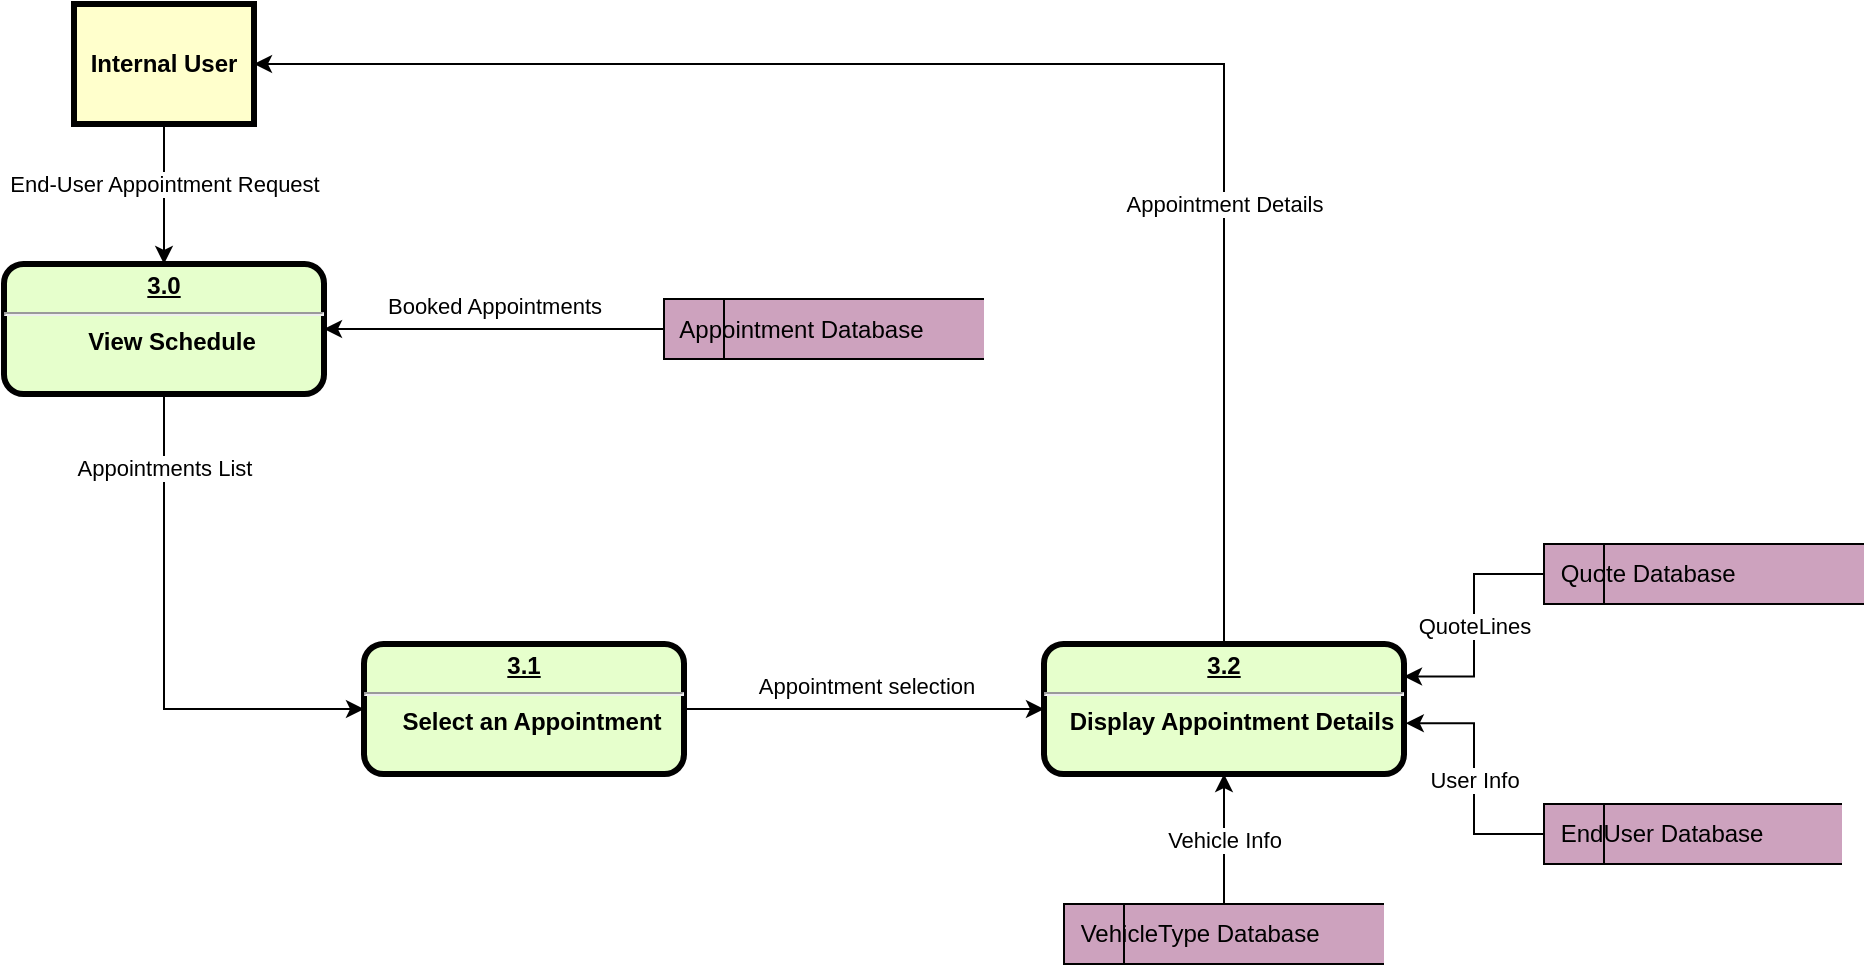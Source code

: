 <mxfile version="20.5.3" type="github">
  <diagram id="nQoRRkbfBHXPPLP0d9YH" name="Page-1">
    <mxGraphModel dx="3020" dy="1678" grid="1" gridSize="10" guides="1" tooltips="1" connect="1" arrows="1" fold="1" page="1" pageScale="1" pageWidth="850" pageHeight="1100" math="0" shadow="0">
      <root>
        <mxCell id="0" />
        <mxCell id="1" parent="0" />
        <mxCell id="6R5-T_77ddnY8GVQOSvM-1" value="End-User Appointment Request" style="edgeStyle=orthogonalEdgeStyle;rounded=0;orthogonalLoop=1;jettySize=auto;html=1;entryX=0.5;entryY=0;entryDx=0;entryDy=0;" parent="1" source="6R5-T_77ddnY8GVQOSvM-2" target="6R5-T_77ddnY8GVQOSvM-7" edge="1">
          <mxGeometry x="-0.143" relative="1" as="geometry">
            <mxPoint as="offset" />
          </mxGeometry>
        </mxCell>
        <mxCell id="6R5-T_77ddnY8GVQOSvM-2" value="Internal User" style="whiteSpace=wrap;align=center;verticalAlign=middle;fontStyle=1;strokeWidth=3;fillColor=#FFFFCC" parent="1" vertex="1">
          <mxGeometry x="55" y="60" width="90" height="60" as="geometry" />
        </mxCell>
        <mxCell id="6R5-T_77ddnY8GVQOSvM-7" value="&lt;p style=&quot;margin: 0px; margin-top: 4px; text-align: center; text-decoration: underline;&quot;&gt;&lt;strong&gt;3.0&lt;/strong&gt;&lt;/p&gt;&lt;hr&gt;&lt;p style=&quot;margin: 0px; margin-left: 8px;&quot;&gt;View Schedule&lt;/p&gt;" style="verticalAlign=middle;align=center;overflow=fill;fontSize=12;fontFamily=Helvetica;html=1;rounded=1;fontStyle=1;strokeWidth=3;fillColor=#E6FFCC" parent="1" vertex="1">
          <mxGeometry x="20" y="190" width="160" height="65" as="geometry" />
        </mxCell>
        <mxCell id="6R5-T_77ddnY8GVQOSvM-37" style="edgeStyle=orthogonalEdgeStyle;rounded=0;orthogonalLoop=1;jettySize=auto;html=1;entryX=0;entryY=0.5;entryDx=0;entryDy=0;exitX=0.5;exitY=1;exitDx=0;exitDy=0;" parent="1" source="6R5-T_77ddnY8GVQOSvM-7" target="6R5-T_77ddnY8GVQOSvM-38" edge="1">
          <mxGeometry relative="1" as="geometry">
            <mxPoint x="355" y="410" as="targetPoint" />
            <mxPoint x="325" y="342.486" as="sourcePoint" />
          </mxGeometry>
        </mxCell>
        <mxCell id="6R5-T_77ddnY8GVQOSvM-39" value="Appointments List" style="edgeLabel;html=1;align=center;verticalAlign=middle;resizable=0;points=[];" parent="6R5-T_77ddnY8GVQOSvM-37" vertex="1" connectable="0">
          <mxGeometry x="-0.282" y="4" relative="1" as="geometry">
            <mxPoint x="-4" y="-56" as="offset" />
          </mxGeometry>
        </mxCell>
        <mxCell id="6R5-T_77ddnY8GVQOSvM-15" value="Booked Appointments" style="edgeStyle=orthogonalEdgeStyle;rounded=0;orthogonalLoop=1;jettySize=auto;html=1;exitX=0;exitY=0.5;exitDx=0;exitDy=0;entryX=1;entryY=0.5;entryDx=0;entryDy=0;" parent="1" source="6R5-T_77ddnY8GVQOSvM-18" target="6R5-T_77ddnY8GVQOSvM-7" edge="1">
          <mxGeometry y="-12" relative="1" as="geometry">
            <mxPoint as="offset" />
            <Array as="points" />
          </mxGeometry>
        </mxCell>
        <mxCell id="6R5-T_77ddnY8GVQOSvM-18" value="&lt;span style=&quot;white-space: pre;&quot;&gt;	&lt;/span&gt;Appointment Database" style="html=1;dashed=0;whitespace=wrap;shape=mxgraph.dfd.dataStoreID;align=left;spacingLeft=3;points=[[0,0],[0.5,0],[1,0],[0,0.5],[1,0.5],[0,1],[0.5,1],[1,1]];fillColor=#CDA2BE;" parent="1" vertex="1">
          <mxGeometry x="350" y="207.5" width="160" height="30" as="geometry" />
        </mxCell>
        <mxCell id="6R5-T_77ddnY8GVQOSvM-40" style="edgeStyle=orthogonalEdgeStyle;rounded=0;orthogonalLoop=1;jettySize=auto;html=1;entryX=0;entryY=0.5;entryDx=0;entryDy=0;" parent="1" source="6R5-T_77ddnY8GVQOSvM-38" target="6R5-T_77ddnY8GVQOSvM-41" edge="1">
          <mxGeometry relative="1" as="geometry">
            <mxPoint x="620" y="540" as="targetPoint" />
          </mxGeometry>
        </mxCell>
        <mxCell id="6R5-T_77ddnY8GVQOSvM-42" value="Appointment selection" style="edgeLabel;html=1;align=center;verticalAlign=middle;resizable=0;points=[];" parent="6R5-T_77ddnY8GVQOSvM-40" vertex="1" connectable="0">
          <mxGeometry x="-0.129" y="2" relative="1" as="geometry">
            <mxPoint x="12" y="-10" as="offset" />
          </mxGeometry>
        </mxCell>
        <mxCell id="6R5-T_77ddnY8GVQOSvM-38" value="&lt;p style=&quot;margin: 0px; margin-top: 4px; text-align: center; text-decoration: underline;&quot;&gt;&lt;strong&gt;3.1&lt;/strong&gt;&lt;/p&gt;&lt;hr&gt;&lt;p style=&quot;margin: 0px; margin-left: 8px;&quot;&gt;Select an Appointment&lt;/p&gt;" style="verticalAlign=middle;align=center;overflow=fill;fontSize=12;fontFamily=Helvetica;html=1;rounded=1;fontStyle=1;strokeWidth=3;fillColor=#E6FFCC" parent="1" vertex="1">
          <mxGeometry x="200" y="380" width="160" height="65" as="geometry" />
        </mxCell>
        <mxCell id="-NJ61sB6xc6kjOLsdOyA-2" value="Appointment Details" style="edgeStyle=orthogonalEdgeStyle;rounded=0;orthogonalLoop=1;jettySize=auto;html=1;entryX=1;entryY=0.5;entryDx=0;entryDy=0;exitX=0.5;exitY=0;exitDx=0;exitDy=0;" edge="1" parent="1" source="6R5-T_77ddnY8GVQOSvM-41" target="6R5-T_77ddnY8GVQOSvM-2">
          <mxGeometry x="-0.432" relative="1" as="geometry">
            <mxPoint as="offset" />
          </mxGeometry>
        </mxCell>
        <mxCell id="6R5-T_77ddnY8GVQOSvM-41" value="&lt;p style=&quot;margin: 0px; margin-top: 4px; text-align: center; text-decoration: underline;&quot;&gt;&lt;strong&gt;3.2&lt;/strong&gt;&lt;/p&gt;&lt;hr&gt;&lt;p style=&quot;margin: 0px; margin-left: 8px;&quot;&gt;Display Appointment Details&lt;/p&gt;" style="verticalAlign=middle;align=center;overflow=fill;fontSize=12;fontFamily=Helvetica;html=1;rounded=1;fontStyle=1;strokeWidth=3;fillColor=#E6FFCC" parent="1" vertex="1">
          <mxGeometry x="540" y="380" width="180" height="65" as="geometry" />
        </mxCell>
        <mxCell id="-NJ61sB6xc6kjOLsdOyA-3" value="User Info" style="edgeStyle=orthogonalEdgeStyle;rounded=0;orthogonalLoop=1;jettySize=auto;html=1;entryX=1.005;entryY=0.609;entryDx=0;entryDy=0;entryPerimeter=0;" edge="1" parent="1" source="6R5-T_77ddnY8GVQOSvM-43" target="6R5-T_77ddnY8GVQOSvM-41">
          <mxGeometry relative="1" as="geometry" />
        </mxCell>
        <mxCell id="6R5-T_77ddnY8GVQOSvM-43" value="&lt;span style=&quot;white-space: pre;&quot;&gt;	&lt;/span&gt;EndUser Database" style="html=1;dashed=0;whitespace=wrap;shape=mxgraph.dfd.dataStoreID;align=left;spacingLeft=3;points=[[0,0],[0.5,0],[1,0],[0,0.5],[1,0.5],[0,1],[0.5,1],[1,1]];fillColor=#CDA2BE;" parent="1" vertex="1">
          <mxGeometry x="790" y="460" width="149" height="30" as="geometry" />
        </mxCell>
        <mxCell id="6R5-T_77ddnY8GVQOSvM-46" value="QuoteLines" style="edgeStyle=orthogonalEdgeStyle;rounded=0;orthogonalLoop=1;jettySize=auto;html=1;entryX=1;entryY=0.25;entryDx=0;entryDy=0;" parent="1" source="6R5-T_77ddnY8GVQOSvM-45" target="6R5-T_77ddnY8GVQOSvM-41" edge="1">
          <mxGeometry relative="1" as="geometry" />
        </mxCell>
        <mxCell id="6R5-T_77ddnY8GVQOSvM-45" value="&lt;span style=&quot;white-space: pre;&quot;&gt;	&lt;/span&gt;Quote Database" style="html=1;dashed=0;whitespace=wrap;shape=mxgraph.dfd.dataStoreID;align=left;spacingLeft=3;points=[[0,0],[0.5,0],[1,0],[0,0.5],[1,0.5],[0,1],[0.5,1],[1,1]];fillColor=#CDA2BE;" parent="1" vertex="1">
          <mxGeometry x="790" y="330" width="160" height="30" as="geometry" />
        </mxCell>
        <mxCell id="-NJ61sB6xc6kjOLsdOyA-8" value="Vehicle Info" style="edgeStyle=orthogonalEdgeStyle;rounded=0;orthogonalLoop=1;jettySize=auto;html=1;entryX=0.5;entryY=1;entryDx=0;entryDy=0;" edge="1" parent="1" source="-NJ61sB6xc6kjOLsdOyA-7" target="6R5-T_77ddnY8GVQOSvM-41">
          <mxGeometry relative="1" as="geometry" />
        </mxCell>
        <mxCell id="-NJ61sB6xc6kjOLsdOyA-7" value="&lt;span style=&quot;white-space: pre;&quot;&gt;	&lt;/span&gt;VehicleType Database" style="html=1;dashed=0;whitespace=wrap;shape=mxgraph.dfd.dataStoreID;align=left;spacingLeft=3;points=[[0,0],[0.5,0],[1,0],[0,0.5],[1,0.5],[0,1],[0.5,1],[1,1]];fillColor=#CDA2BE;" vertex="1" parent="1">
          <mxGeometry x="550" y="510" width="160" height="30" as="geometry" />
        </mxCell>
      </root>
    </mxGraphModel>
  </diagram>
</mxfile>
